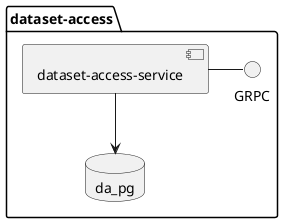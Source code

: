 @startuml
package "dataset-access" {
    () "GRPC" as da_proto
    component [dataset-access-service] as da_s
    da_s - da_proto
    da_s --> da_pg
    database "Postgres" as da_pg {
    }
}
@enduml